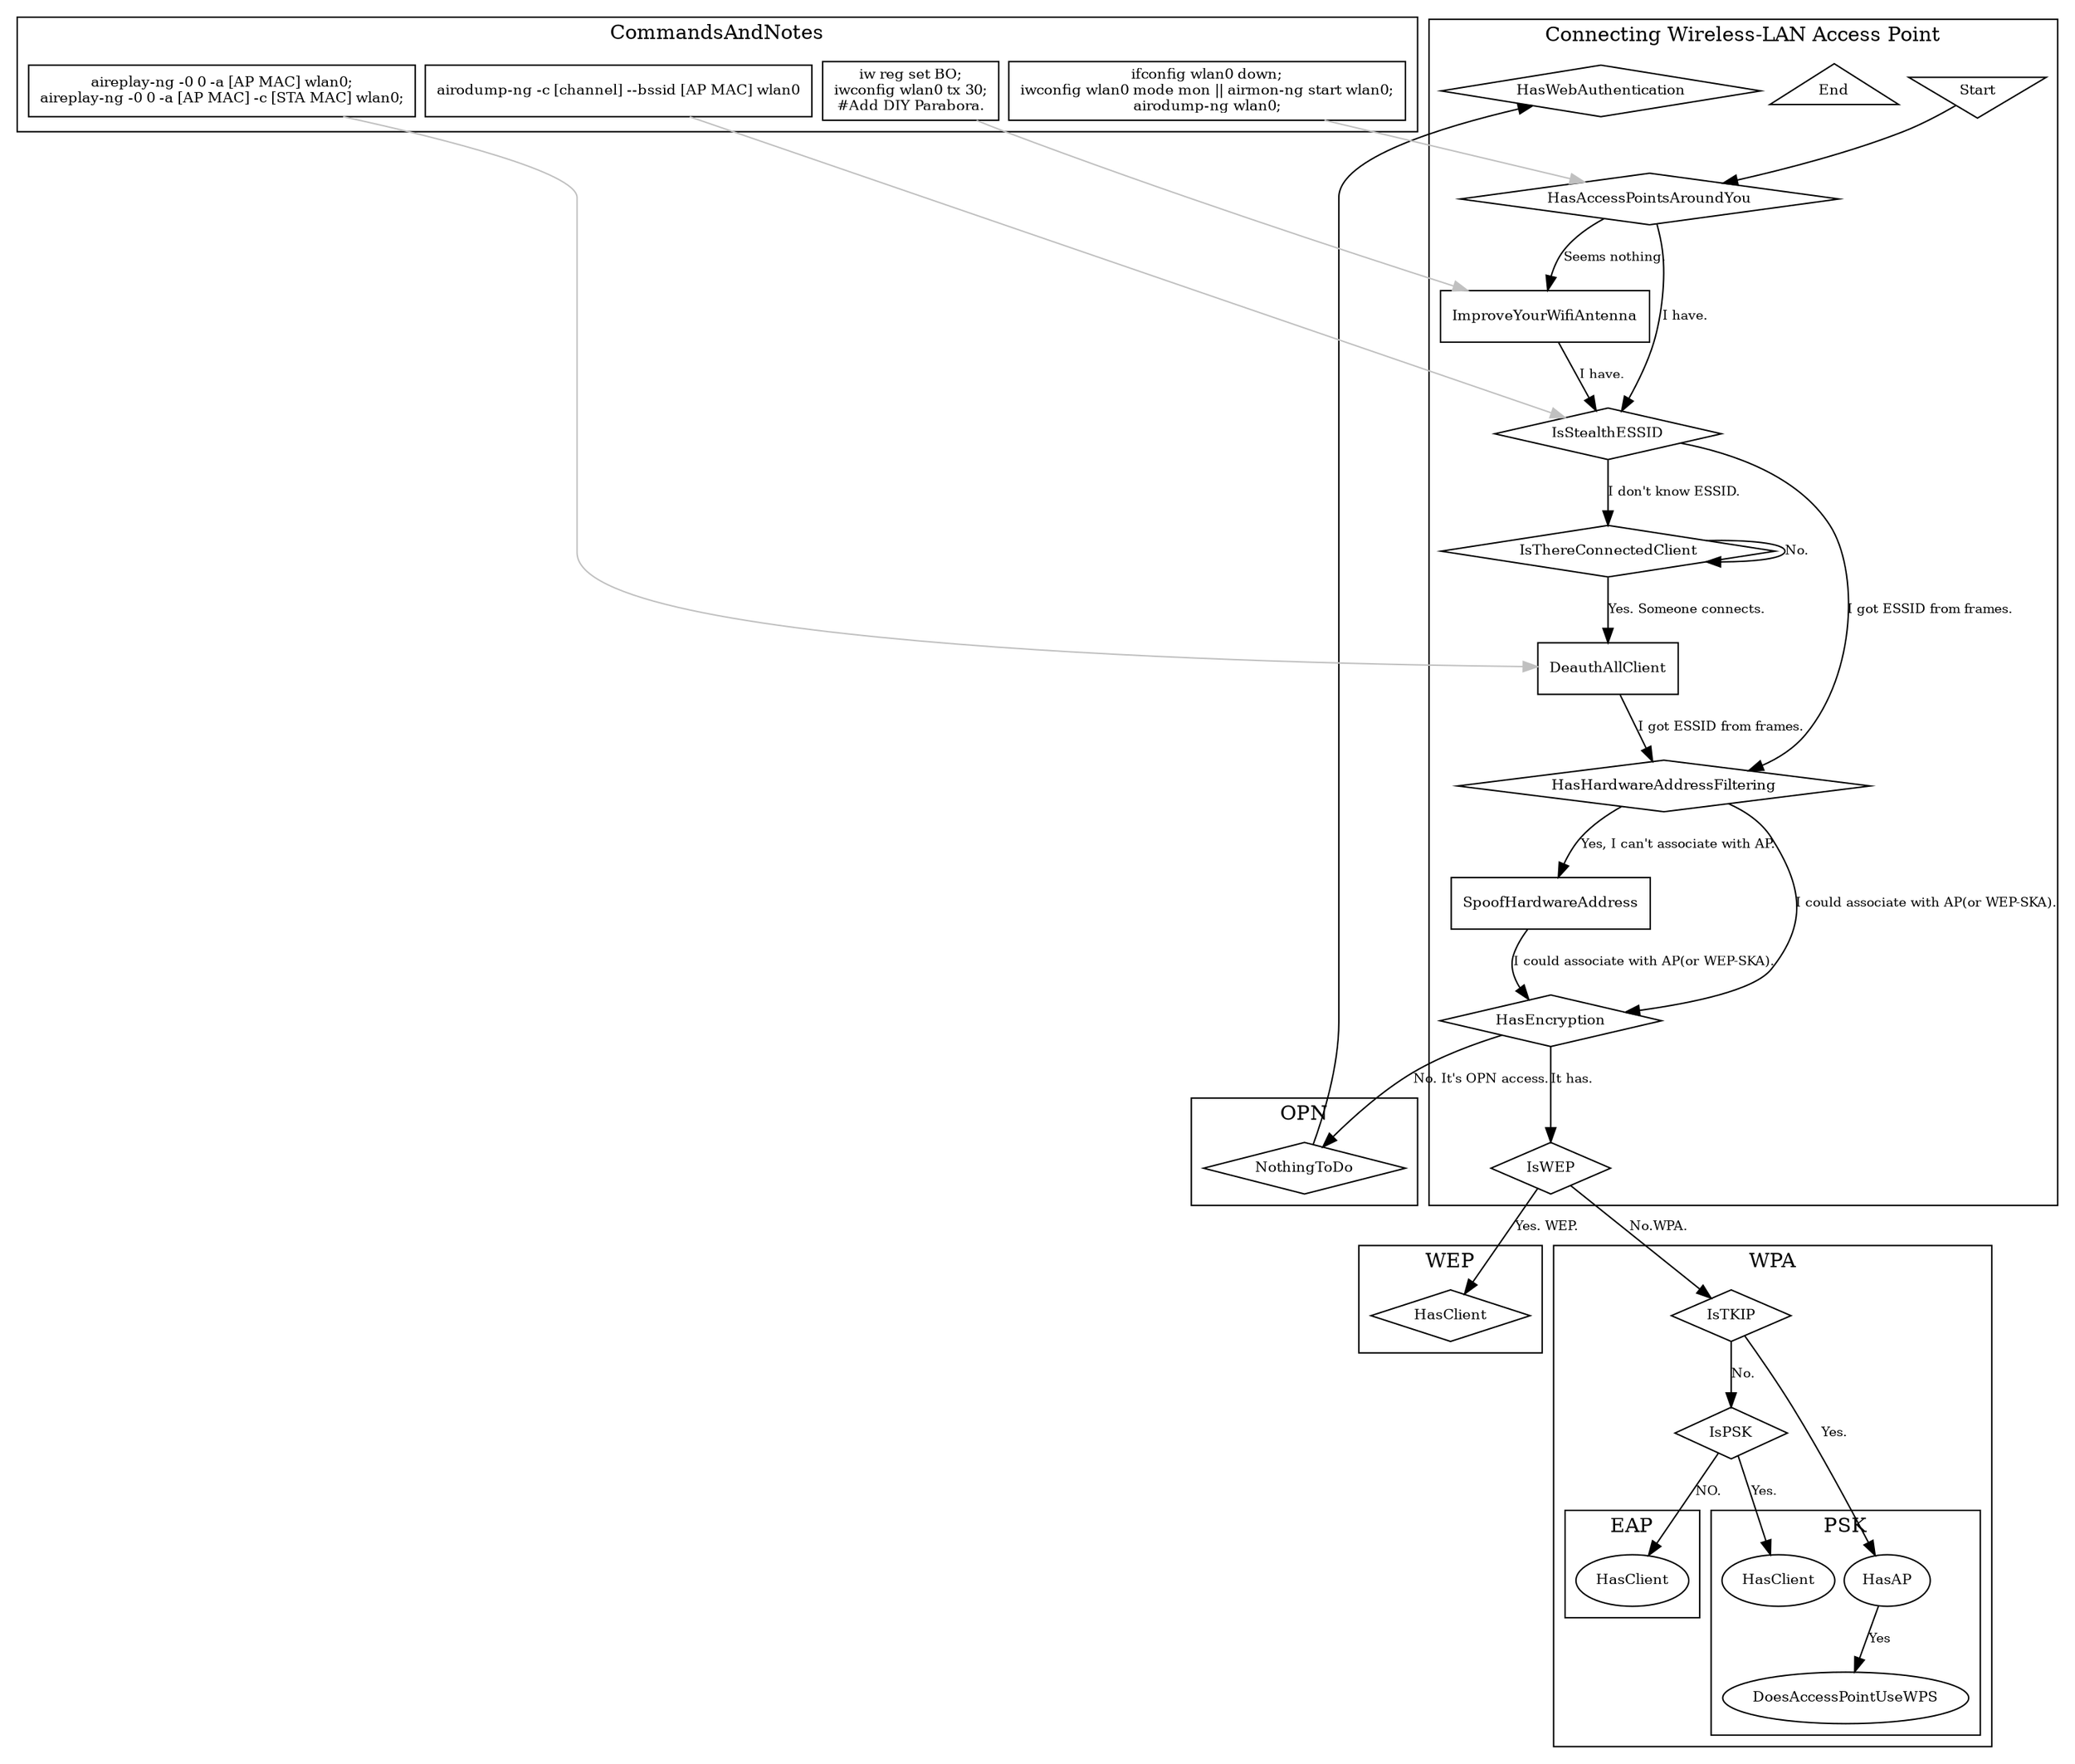 /*
Graphviz - DOT language writing!
$dot -Tsvg this.dot -o this.svg
*/
digraph Diagram {
    //PROFILE [label = "written by SYA-KE", shape=none];
    nodesep=0.1;
    node [fontsize=10];
    edge [fontsize=9];
    subgraph clusterOPN{
        label = "OPN";
        subgraph OPN_N_If {
            node [shape=diamond]
            NothingToDo;
        }
        subgraph OPN_Flow {
        }
    }
    subgraph clusterWEP {
        label = "WEP";
        subgraph WEP_N_If {
            node [shape=diamond]
            HasClient_WEP [label="HasClient"];
        }
        subgraph WEP_Flow {
        }
    }
    subgraph clusterWPA {
        label = "WPA";
        subgraph WPA_N_If {
            node [shape=diamond]
            IsTKIP;
            IsPSK;
        }
        subgraph WPA_Flow {
            IsTKIP -> HasAP_PSK [label="Yes."];
            IsTKIP -> IsPSK [label="No."];
            //IsTKIP -> KobeCrack [label="gain xor -> sniff and forge packets(do XOR each transaction)"]
            IsPSK -> HasClient_PSK [label="Yes."];
            IsPSK -> HasClient_EAP [label="NO."];
        }
        subgraph clusterPSK {
            label = "PSK";
            subgraph PSK_N_If {
                HasClient_PSK [label="HasClient"];
                HasAP_PSK [label="HasAP"];
                HasAP_WPS_PSK [label="DoesAccessPointUseWPS"];
            }
            subgraph PSK_N_Flow {
                HasAP_PSK -> HasAP_WPS_PSK [label="Yes"];
                //HasAP_PSK -> HasClient_PSK [label="Yes"];
                //HasClient_PSK -> HasAP_PSK [label="Yes."];
                //HasClient_PSK -> HasAP_PSK [label="No."]
            }
        }
        subgraph clusterEAP {
            label = "EAP";
            HasClient_EAP [label="HasClient"];
        }
    }
    subgraph clusterMain {
        label = "Connecting Wireless-LAN Access Point";
        subgraph N_Start {
            node [shape=invtriangle];
            Start;
        }
        subgraph N_End {
            node [shape=triangle];
            End;
        }
        subgraph Nodes {
            subgraph N_Do {
                node [shape=box];
                ImproveYourWifiAntenna [URL="http://www.instructables.com/id/DIY-WIFI-Antenna-Reception-Booster/"];
                DeauthAllClient [URL="http://www.aircrack-ng.org/doku.php?id=deauthentication"];
                SpoofHardwareAddress [URL="http://www.securethelock.com/2013/12/03/how-to-bypass-mac-address-filtering-using-backtrackkali-linux/"]
            }
            subgraph N_If {
                node [shape=diamond];
                HasAccessPointsAroundYou [URL="http://www.aircrack-ng.org/doku.php?id=airodump-ng"];
                IsStealthESSID [URL="http://securitysynapse.blogspot.jp/2014/01/wireless-pentesting-on-cheap-kali-hiddenSSID.html"];
                IsThereConnectedClient [URL="http://blackhat6969.blogspot.jp/2012/09/down-and-dirty-wifi-cracking-with.html"];
                HasHardwareAddressFiltering [URL="http://synjunkie.blogspot.jp/2007/12/bypass-hidden-ssid-mac-address-filter.html"];
                HasEncryption [URL="http://www.dummies.com/how-to/content/wireless-security-protocols-wep-wpa-and-wpa2.html"];
                HasWebAuthentication [URL="http://www.slideshare.net/support_cyberoam/hotspot-authentication"];
                IsWEP [URL="http://www.howtogeek.com/167783/htg-explains-the-difference-between-wep-wpa-and-wpa2-wireless-encryption-and-why-it-matters/"];
            }
        }
        subgraph Flow {
            Start -> HasAccessPointsAroundYou;
            {HasAccessPointsAroundYou ImproveYourWifiAntenna} -> IsStealthESSID [label="I have."];
            HasAccessPointsAroundYou -> ImproveYourWifiAntenna [label="Seems nothing."];
            IsStealthESSID -> IsThereConnectedClient [label="I don't know ESSID."];
            IsThereConnectedClient -> DeauthAllClient [label="Yes. Someone connects."];
            IsThereConnectedClient -> IsThereConnectedClient [label="No."];
            {IsStealthESSID DeauthAllClient } -> HasHardwareAddressFiltering [label="I got ESSID from frames."]
            HasHardwareAddressFiltering -> SpoofHardwareAddress [label="Yes, I can't associate with AP."]
            {HasHardwareAddressFiltering SpoofHardwareAddress} -> HasEncryption [label="I could associate with AP(or WEP-SKA)."]

            HasEncryption -> NothingToDo [label="No. It's OPN access."]
            //goto clusterOPN

            HasEncryption -> IsWEP [label="It has."];
            IsWEP -> HasClient_WEP [label="Yes. WEP."];
            //goto clusterWEP

            IsWEP -> IsTKIP [label="No.WPA."];
            //goto clusterWPA

            //backfrom OPN/WEP/WPA
            NothingToDo -> HasWebAuthentication;
        }
    }
    subgraph clusterCommands {
        label = "CommandsAndNotes";
        subgraph Nt_Command {
            node [shape=box];
            HasAccessPointsAroundYouCommand [label="ifconfig wlan0 down;\niwconfig wlan0 mode mon || airmon-ng start wlan0;\nairodump-ng wlan0;\n"];
            ImproveYourWifiAntennaCommand [label="iw reg set BO;\niwconfig wlan0 tx 30;\n#Add DIY Parabora."];
            IsStealthESSIDCommand [label="airodump-ng -c [channel] --bssid [AP MAC] wlan0"]
            DeauthAllClientCommand [label="aireplay-ng -0 0 -a [AP MAC] wlan0;\naireplay-ng -0 0 -a [AP MAC] -c [STA MAC] wlan0;"];
        }
        subgraph Nt_Flow {
            edge [color=gray];
            HasAccessPointsAroundYouCommand -> HasAccessPointsAroundYou;
            ImproveYourWifiAntennaCommand -> ImproveYourWifiAntenna;
            IsStealthESSIDCommand -> IsStealthESSID;
            DeauthAllClientCommand -> DeauthAllClient;
        }
    }
}
        //subgraph clusterFlow {
        /*
        subgraph Flow {
            IcapRequest -> IsREQMOD [label="ICAP Request From Proxy"];
            {IsREQMOD -> IsRESPMOD [label="no"]} -> IsHTTP [label="yes"];

            IsHTTP -> IsHTTPResponse [label="yes"];

            IsHTTPResponse -> IsHTTPRequest [label="no"];
            IsHTTPResponse -> HasCanariaCookie [label="yes"];
            HasCanariaCookie -> SetCanariaCookie [label="no"];
            HasCanariaCookie -> 204 [label="yes"];
            SetCanariaCookie -> 200 [label="mod please"];

            IsHTTPRequest -> CheckURL_ModSecurity_Canaria [label="yes"];
            {CheckURL_ModSecurity_Canaria -> CheckBody_ModSecurity_Canaria [label="OK"]} -> 403 [label="XSS!"];
            CheckBody_ModSecurity_Canaria -> 204 [label="OK"];

            {IsRESPMOD IsHTTP IsHTTPRequest} -> 204 [label="Exception"];//OPTIONS, etc..
            {rank=same; 200 204 403} -> IcapResponse [label="ICAP Response to Proxy"];//同じ階層に
        }
        //{edge[style=invis];
            //{IcapRequest} -> {IcapResponse};
        //}
        */

